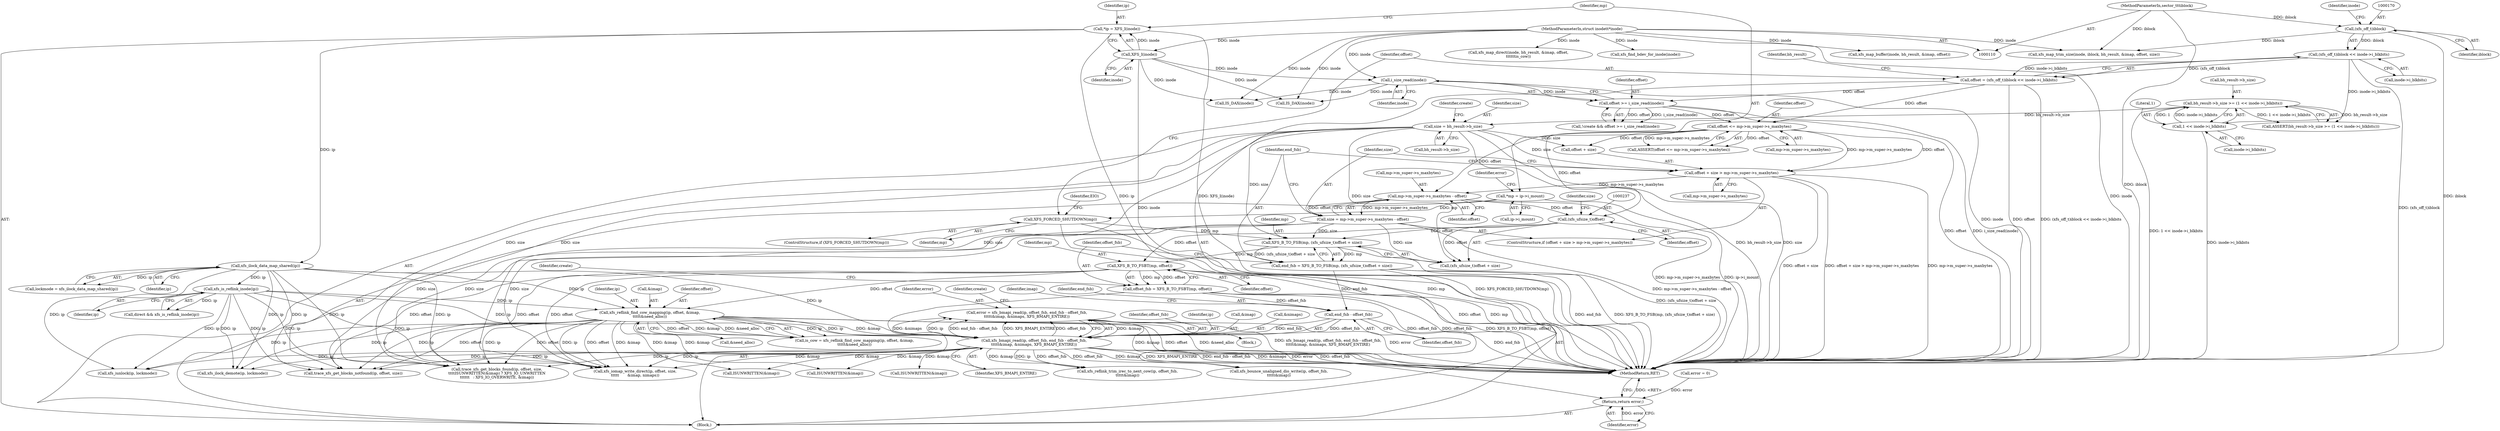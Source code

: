digraph "0_linux_04197b341f23b908193308b8d63d17ff23232598@API" {
"1000265" [label="(Call,error = xfs_bmapi_read(ip, offset_fsb, end_fsb - offset_fsb,\n\t\t\t\t\t&imap, &nimaps, XFS_BMAPI_ENTIRE))"];
"1000267" [label="(Call,xfs_bmapi_read(ip, offset_fsb, end_fsb - offset_fsb,\n\t\t\t\t\t&imap, &nimaps, XFS_BMAPI_ENTIRE))"];
"1000250" [label="(Call,xfs_is_reflink_inode(ip))"];
"1000202" [label="(Call,xfs_ilock_data_map_shared(ip))"];
"1000119" [label="(Call,*ip = XFS_I(inode))"];
"1000121" [label="(Call,XFS_I(inode))"];
"1000111" [label="(MethodParameterIn,struct inode\t\t*inode)"];
"1000254" [label="(Call,xfs_reflink_find_cow_mapping(ip, offset, &imap,\n\t\t\t\t\t&need_alloc))"];
"1000242" [label="(Call,XFS_B_TO_FSBT(mp, offset))"];
"1000233" [label="(Call,XFS_B_TO_FSB(mp, (xfs_ufsize_t)offset + size))"];
"1000161" [label="(Call,XFS_FORCED_SHUTDOWN(mp))"];
"1000124" [label="(Call,*mp = ip->i_mount)"];
"1000236" [label="(Call,(xfs_ufsize_t)offset)"];
"1000224" [label="(Call,mp->m_super->s_maxbytes - offset)"];
"1000213" [label="(Call,offset + size > mp->m_super->s_maxbytes)"];
"1000205" [label="(Call,offset <= mp->m_super->s_maxbytes)"];
"1000194" [label="(Call,offset >= i_size_read(inode))"];
"1000166" [label="(Call,offset = (xfs_off_t)iblock << inode->i_blkbits)"];
"1000168" [label="(Call,(xfs_off_t)iblock << inode->i_blkbits)"];
"1000169" [label="(Call,(xfs_off_t)iblock)"];
"1000112" [label="(MethodParameterIn,sector_t\t\tiblock)"];
"1000196" [label="(Call,i_size_read(inode))"];
"1000185" [label="(Call,size = bh_result->b_size)"];
"1000176" [label="(Call,bh_result->b_size >= (1 << inode->i_blkbits))"];
"1000180" [label="(Call,1 << inode->i_blkbits)"];
"1000222" [label="(Call,size = mp->m_super->s_maxbytes - offset)"];
"1000270" [label="(Call,end_fsb - offset_fsb)"];
"1000231" [label="(Call,end_fsb = XFS_B_TO_FSB(mp, (xfs_ufsize_t)offset + size))"];
"1000240" [label="(Call,offset_fsb = XFS_B_TO_FSBT(mp, offset))"];
"1000507" [label="(Return,return error;)"];
"1000251" [label="(Identifier,ip)"];
"1000331" [label="(Call,IS_DAX(inode))"];
"1000230" [label="(Identifier,offset)"];
"1000374" [label="(Call,trace_xfs_get_blocks_found(ip, offset, size,\n\t\t\t\tISUNWRITTEN(&imap) ? XFS_IO_UNWRITTEN\n\t\t\t\t\t\t   : XFS_IO_OVERWRITE, &imap))"];
"1000391" [label="(Call,trace_xfs_get_blocks_notfound(ip, offset, size))"];
"1000124" [label="(Call,*mp = ip->i_mount)"];
"1000171" [label="(Identifier,iblock)"];
"1000232" [label="(Identifier,end_fsb)"];
"1000222" [label="(Call,size = mp->m_super->s_maxbytes - offset)"];
"1000478" [label="(Call,xfs_map_direct(inode, bh_result, &imap, offset,\n\t\t\t\t\t\tis_cow))"];
"1000256" [label="(Identifier,offset)"];
"1000191" [label="(Call,!create && offset >= i_size_read(inode))"];
"1000267" [label="(Call,xfs_bmapi_read(ip, offset_fsb, end_fsb - offset_fsb,\n\t\t\t\t\t&imap, &nimaps, XFS_BMAPI_ENTIRE))"];
"1000206" [label="(Identifier,offset)"];
"1000186" [label="(Identifier,size)"];
"1000274" [label="(Identifier,imap)"];
"1000125" [label="(Identifier,mp)"];
"1000252" [label="(Call,is_cow = xfs_reflink_find_cow_mapping(ip, offset, &imap,\n\t\t\t\t\t&need_alloc))"];
"1000202" [label="(Call,xfs_ilock_data_map_shared(ip))"];
"1000214" [label="(Call,offset + size)"];
"1000346" [label="(Call,xfs_iomap_write_direct(ip, offset, size,\n\t\t\t\t\t       &imap, nimaps))"];
"1000176" [label="(Call,bh_result->b_size >= (1 << inode->i_blkbits))"];
"1000172" [label="(Call,inode->i_blkbits)"];
"1000122" [label="(Identifier,inode)"];
"1000167" [label="(Identifier,offset)"];
"1000266" [label="(Identifier,error)"];
"1000241" [label="(Identifier,offset_fsb)"];
"1000196" [label="(Call,i_size_read(inode))"];
"1000234" [label="(Identifier,mp)"];
"1000168" [label="(Call,(xfs_off_t)iblock << inode->i_blkbits)"];
"1000236" [label="(Call,(xfs_ufsize_t)offset)"];
"1000177" [label="(Call,bh_result->b_size)"];
"1000195" [label="(Identifier,offset)"];
"1000194" [label="(Call,offset >= i_size_read(inode))"];
"1000231" [label="(Call,end_fsb = XFS_B_TO_FSB(mp, (xfs_ufsize_t)offset + size))"];
"1000239" [label="(Identifier,size)"];
"1000161" [label="(Call,XFS_FORCED_SHUTDOWN(mp))"];
"1000270" [label="(Call,end_fsb - offset_fsb)"];
"1000408" [label="(Call,xfs_map_trim_size(inode, iblock, bh_result, &imap, offset, size))"];
"1000126" [label="(Call,ip->i_mount)"];
"1000197" [label="(Identifier,inode)"];
"1000213" [label="(Call,offset + size > mp->m_super->s_maxbytes)"];
"1000265" [label="(Call,error = xfs_bmapi_read(ip, offset_fsb, end_fsb - offset_fsb,\n\t\t\t\t\t&imap, &nimaps, XFS_BMAPI_ENTIRE))"];
"1000255" [label="(Identifier,ip)"];
"1000187" [label="(Call,bh_result->b_size)"];
"1000204" [label="(Call,ASSERT(offset <= mp->m_super->s_maxbytes))"];
"1000119" [label="(Call,*ip = XFS_I(inode))"];
"1000489" [label="(Call,xfs_find_bdev_for_inode(inode))"];
"1000248" [label="(Call,direct && xfs_is_reflink_inode(ip))"];
"1000275" [label="(Call,&nimaps)"];
"1000162" [label="(Identifier,mp)"];
"1000165" [label="(Identifier,EIO)"];
"1000455" [label="(Call,xfs_map_buffer(inode, bh_result, &imap, offset))"];
"1000269" [label="(Identifier,offset_fsb)"];
"1000240" [label="(Call,offset_fsb = XFS_B_TO_FSBT(mp, offset))"];
"1000212" [label="(ControlStructure,if (offset + size > mp->m_super->s_maxbytes))"];
"1000121" [label="(Call,XFS_I(inode))"];
"1000333" [label="(Call,ISUNWRITTEN(&imap))"];
"1000160" [label="(ControlStructure,if (XFS_FORCED_SHUTDOWN(mp)))"];
"1000120" [label="(Identifier,ip)"];
"1000224" [label="(Call,mp->m_super->s_maxbytes - offset)"];
"1000185" [label="(Call,size = bh_result->b_size)"];
"1000112" [label="(MethodParameterIn,sector_t\t\tiblock)"];
"1000181" [label="(Literal,1)"];
"1000379" [label="(Call,ISUNWRITTEN(&imap))"];
"1000244" [label="(Identifier,offset)"];
"1000225" [label="(Call,mp->m_super->s_maxbytes)"];
"1000298" [label="(Call,ISUNWRITTEN(&imap))"];
"1000233" [label="(Call,XFS_B_TO_FSB(mp, (xfs_ufsize_t)offset + size))"];
"1000207" [label="(Call,mp->m_super->s_maxbytes)"];
"1000169" [label="(Call,(xfs_off_t)iblock)"];
"1000277" [label="(Identifier,XFS_BMAPI_ENTIRE)"];
"1000446" [label="(Call,xfs_bounce_unaligned_dio_write(ip, offset_fsb,\n\t\t\t\t\t&imap))"];
"1000271" [label="(Identifier,end_fsb)"];
"1000504" [label="(Call,xfs_iunlock(ip, lockmode))"];
"1000235" [label="(Call,(xfs_ufsize_t)offset + size)"];
"1000166" [label="(Call,offset = (xfs_off_t)iblock << inode->i_blkbits)"];
"1000398" [label="(Call,IS_DAX(inode))"];
"1000193" [label="(Identifier,create)"];
"1000272" [label="(Identifier,offset_fsb)"];
"1000268" [label="(Identifier,ip)"];
"1000238" [label="(Identifier,offset)"];
"1000341" [label="(Call,xfs_ilock_demote(ip, lockmode))"];
"1000175" [label="(Call,ASSERT(bh_result->b_size >= (1 << inode->i_blkbits)))"];
"1000132" [label="(Call,error = 0)"];
"1000259" [label="(Call,&need_alloc)"];
"1000257" [label="(Call,&imap)"];
"1000250" [label="(Call,xfs_is_reflink_inode(ip))"];
"1000242" [label="(Call,XFS_B_TO_FSBT(mp, offset))"];
"1000200" [label="(Call,lockmode = xfs_ilock_data_map_shared(ip))"];
"1000508" [label="(Identifier,error)"];
"1000273" [label="(Call,&imap)"];
"1000301" [label="(Call,xfs_reflink_trim_irec_to_next_cow(ip, offset_fsb,\n\t\t\t\t\t&imap))"];
"1000178" [label="(Identifier,bh_result)"];
"1000264" [label="(Block,)"];
"1000223" [label="(Identifier,size)"];
"1000507" [label="(Return,return error;)"];
"1000180" [label="(Call,1 << inode->i_blkbits)"];
"1000205" [label="(Call,offset <= mp->m_super->s_maxbytes)"];
"1000280" [label="(Identifier,create)"];
"1000133" [label="(Identifier,error)"];
"1000203" [label="(Identifier,ip)"];
"1000117" [label="(Block,)"];
"1000243" [label="(Identifier,mp)"];
"1000509" [label="(MethodReturn,RET)"];
"1000254" [label="(Call,xfs_reflink_find_cow_mapping(ip, offset, &imap,\n\t\t\t\t\t&need_alloc))"];
"1000247" [label="(Identifier,create)"];
"1000173" [label="(Identifier,inode)"];
"1000111" [label="(MethodParameterIn,struct inode\t\t*inode)"];
"1000217" [label="(Call,mp->m_super->s_maxbytes)"];
"1000182" [label="(Call,inode->i_blkbits)"];
"1000265" -> "1000264"  [label="AST: "];
"1000265" -> "1000267"  [label="CFG: "];
"1000266" -> "1000265"  [label="AST: "];
"1000267" -> "1000265"  [label="AST: "];
"1000280" -> "1000265"  [label="CFG: "];
"1000265" -> "1000509"  [label="DDG: xfs_bmapi_read(ip, offset_fsb, end_fsb - offset_fsb,\n\t\t\t\t\t&imap, &nimaps, XFS_BMAPI_ENTIRE)"];
"1000265" -> "1000509"  [label="DDG: error"];
"1000267" -> "1000265"  [label="DDG: &imap"];
"1000267" -> "1000265"  [label="DDG: &nimaps"];
"1000267" -> "1000265"  [label="DDG: ip"];
"1000267" -> "1000265"  [label="DDG: end_fsb - offset_fsb"];
"1000267" -> "1000265"  [label="DDG: XFS_BMAPI_ENTIRE"];
"1000267" -> "1000265"  [label="DDG: offset_fsb"];
"1000265" -> "1000507"  [label="DDG: error"];
"1000267" -> "1000277"  [label="CFG: "];
"1000268" -> "1000267"  [label="AST: "];
"1000269" -> "1000267"  [label="AST: "];
"1000270" -> "1000267"  [label="AST: "];
"1000273" -> "1000267"  [label="AST: "];
"1000275" -> "1000267"  [label="AST: "];
"1000277" -> "1000267"  [label="AST: "];
"1000267" -> "1000509"  [label="DDG: &nimaps"];
"1000267" -> "1000509"  [label="DDG: offset_fsb"];
"1000267" -> "1000509"  [label="DDG: &imap"];
"1000267" -> "1000509"  [label="DDG: XFS_BMAPI_ENTIRE"];
"1000267" -> "1000509"  [label="DDG: end_fsb - offset_fsb"];
"1000250" -> "1000267"  [label="DDG: ip"];
"1000254" -> "1000267"  [label="DDG: ip"];
"1000254" -> "1000267"  [label="DDG: &imap"];
"1000202" -> "1000267"  [label="DDG: ip"];
"1000270" -> "1000267"  [label="DDG: offset_fsb"];
"1000270" -> "1000267"  [label="DDG: end_fsb"];
"1000267" -> "1000298"  [label="DDG: &imap"];
"1000267" -> "1000301"  [label="DDG: ip"];
"1000267" -> "1000301"  [label="DDG: offset_fsb"];
"1000267" -> "1000301"  [label="DDG: &imap"];
"1000267" -> "1000333"  [label="DDG: &imap"];
"1000267" -> "1000341"  [label="DDG: ip"];
"1000267" -> "1000346"  [label="DDG: ip"];
"1000267" -> "1000346"  [label="DDG: &imap"];
"1000267" -> "1000374"  [label="DDG: ip"];
"1000267" -> "1000379"  [label="DDG: &imap"];
"1000267" -> "1000391"  [label="DDG: ip"];
"1000267" -> "1000446"  [label="DDG: offset_fsb"];
"1000267" -> "1000504"  [label="DDG: ip"];
"1000250" -> "1000248"  [label="AST: "];
"1000250" -> "1000251"  [label="CFG: "];
"1000251" -> "1000250"  [label="AST: "];
"1000248" -> "1000250"  [label="CFG: "];
"1000250" -> "1000248"  [label="DDG: ip"];
"1000202" -> "1000250"  [label="DDG: ip"];
"1000250" -> "1000254"  [label="DDG: ip"];
"1000250" -> "1000341"  [label="DDG: ip"];
"1000250" -> "1000346"  [label="DDG: ip"];
"1000250" -> "1000374"  [label="DDG: ip"];
"1000250" -> "1000391"  [label="DDG: ip"];
"1000250" -> "1000504"  [label="DDG: ip"];
"1000202" -> "1000200"  [label="AST: "];
"1000202" -> "1000203"  [label="CFG: "];
"1000203" -> "1000202"  [label="AST: "];
"1000200" -> "1000202"  [label="CFG: "];
"1000202" -> "1000200"  [label="DDG: ip"];
"1000119" -> "1000202"  [label="DDG: ip"];
"1000202" -> "1000254"  [label="DDG: ip"];
"1000202" -> "1000341"  [label="DDG: ip"];
"1000202" -> "1000346"  [label="DDG: ip"];
"1000202" -> "1000374"  [label="DDG: ip"];
"1000202" -> "1000391"  [label="DDG: ip"];
"1000202" -> "1000504"  [label="DDG: ip"];
"1000119" -> "1000117"  [label="AST: "];
"1000119" -> "1000121"  [label="CFG: "];
"1000120" -> "1000119"  [label="AST: "];
"1000121" -> "1000119"  [label="AST: "];
"1000125" -> "1000119"  [label="CFG: "];
"1000119" -> "1000509"  [label="DDG: XFS_I(inode)"];
"1000119" -> "1000509"  [label="DDG: ip"];
"1000121" -> "1000119"  [label="DDG: inode"];
"1000121" -> "1000122"  [label="CFG: "];
"1000122" -> "1000121"  [label="AST: "];
"1000121" -> "1000509"  [label="DDG: inode"];
"1000111" -> "1000121"  [label="DDG: inode"];
"1000121" -> "1000196"  [label="DDG: inode"];
"1000121" -> "1000331"  [label="DDG: inode"];
"1000121" -> "1000398"  [label="DDG: inode"];
"1000111" -> "1000110"  [label="AST: "];
"1000111" -> "1000509"  [label="DDG: inode"];
"1000111" -> "1000196"  [label="DDG: inode"];
"1000111" -> "1000331"  [label="DDG: inode"];
"1000111" -> "1000398"  [label="DDG: inode"];
"1000111" -> "1000408"  [label="DDG: inode"];
"1000111" -> "1000455"  [label="DDG: inode"];
"1000111" -> "1000478"  [label="DDG: inode"];
"1000111" -> "1000489"  [label="DDG: inode"];
"1000254" -> "1000252"  [label="AST: "];
"1000254" -> "1000259"  [label="CFG: "];
"1000255" -> "1000254"  [label="AST: "];
"1000256" -> "1000254"  [label="AST: "];
"1000257" -> "1000254"  [label="AST: "];
"1000259" -> "1000254"  [label="AST: "];
"1000252" -> "1000254"  [label="CFG: "];
"1000254" -> "1000509"  [label="DDG: &need_alloc"];
"1000254" -> "1000509"  [label="DDG: &imap"];
"1000254" -> "1000509"  [label="DDG: offset"];
"1000254" -> "1000252"  [label="DDG: ip"];
"1000254" -> "1000252"  [label="DDG: offset"];
"1000254" -> "1000252"  [label="DDG: &imap"];
"1000254" -> "1000252"  [label="DDG: &need_alloc"];
"1000242" -> "1000254"  [label="DDG: offset"];
"1000254" -> "1000333"  [label="DDG: &imap"];
"1000254" -> "1000341"  [label="DDG: ip"];
"1000254" -> "1000346"  [label="DDG: ip"];
"1000254" -> "1000346"  [label="DDG: offset"];
"1000254" -> "1000346"  [label="DDG: &imap"];
"1000254" -> "1000374"  [label="DDG: ip"];
"1000254" -> "1000374"  [label="DDG: offset"];
"1000254" -> "1000379"  [label="DDG: &imap"];
"1000254" -> "1000391"  [label="DDG: ip"];
"1000254" -> "1000391"  [label="DDG: offset"];
"1000254" -> "1000504"  [label="DDG: ip"];
"1000242" -> "1000240"  [label="AST: "];
"1000242" -> "1000244"  [label="CFG: "];
"1000243" -> "1000242"  [label="AST: "];
"1000244" -> "1000242"  [label="AST: "];
"1000240" -> "1000242"  [label="CFG: "];
"1000242" -> "1000509"  [label="DDG: offset"];
"1000242" -> "1000509"  [label="DDG: mp"];
"1000242" -> "1000240"  [label="DDG: mp"];
"1000242" -> "1000240"  [label="DDG: offset"];
"1000233" -> "1000242"  [label="DDG: mp"];
"1000236" -> "1000242"  [label="DDG: offset"];
"1000242" -> "1000346"  [label="DDG: offset"];
"1000242" -> "1000374"  [label="DDG: offset"];
"1000242" -> "1000391"  [label="DDG: offset"];
"1000233" -> "1000231"  [label="AST: "];
"1000233" -> "1000235"  [label="CFG: "];
"1000234" -> "1000233"  [label="AST: "];
"1000235" -> "1000233"  [label="AST: "];
"1000231" -> "1000233"  [label="CFG: "];
"1000233" -> "1000509"  [label="DDG: (xfs_ufsize_t)offset + size"];
"1000233" -> "1000231"  [label="DDG: mp"];
"1000233" -> "1000231"  [label="DDG: (xfs_ufsize_t)offset + size"];
"1000161" -> "1000233"  [label="DDG: mp"];
"1000236" -> "1000233"  [label="DDG: offset"];
"1000222" -> "1000233"  [label="DDG: size"];
"1000185" -> "1000233"  [label="DDG: size"];
"1000161" -> "1000160"  [label="AST: "];
"1000161" -> "1000162"  [label="CFG: "];
"1000162" -> "1000161"  [label="AST: "];
"1000165" -> "1000161"  [label="CFG: "];
"1000167" -> "1000161"  [label="CFG: "];
"1000161" -> "1000509"  [label="DDG: mp"];
"1000161" -> "1000509"  [label="DDG: XFS_FORCED_SHUTDOWN(mp)"];
"1000124" -> "1000161"  [label="DDG: mp"];
"1000124" -> "1000117"  [label="AST: "];
"1000124" -> "1000126"  [label="CFG: "];
"1000125" -> "1000124"  [label="AST: "];
"1000126" -> "1000124"  [label="AST: "];
"1000133" -> "1000124"  [label="CFG: "];
"1000124" -> "1000509"  [label="DDG: ip->i_mount"];
"1000236" -> "1000235"  [label="AST: "];
"1000236" -> "1000238"  [label="CFG: "];
"1000237" -> "1000236"  [label="AST: "];
"1000238" -> "1000236"  [label="AST: "];
"1000239" -> "1000236"  [label="CFG: "];
"1000236" -> "1000235"  [label="DDG: offset"];
"1000224" -> "1000236"  [label="DDG: offset"];
"1000205" -> "1000236"  [label="DDG: offset"];
"1000224" -> "1000222"  [label="AST: "];
"1000224" -> "1000230"  [label="CFG: "];
"1000225" -> "1000224"  [label="AST: "];
"1000230" -> "1000224"  [label="AST: "];
"1000222" -> "1000224"  [label="CFG: "];
"1000224" -> "1000509"  [label="DDG: mp->m_super->s_maxbytes"];
"1000224" -> "1000222"  [label="DDG: mp->m_super->s_maxbytes"];
"1000224" -> "1000222"  [label="DDG: offset"];
"1000213" -> "1000224"  [label="DDG: mp->m_super->s_maxbytes"];
"1000205" -> "1000224"  [label="DDG: offset"];
"1000213" -> "1000212"  [label="AST: "];
"1000213" -> "1000217"  [label="CFG: "];
"1000214" -> "1000213"  [label="AST: "];
"1000217" -> "1000213"  [label="AST: "];
"1000223" -> "1000213"  [label="CFG: "];
"1000232" -> "1000213"  [label="CFG: "];
"1000213" -> "1000509"  [label="DDG: mp->m_super->s_maxbytes"];
"1000213" -> "1000509"  [label="DDG: offset + size"];
"1000213" -> "1000509"  [label="DDG: offset + size > mp->m_super->s_maxbytes"];
"1000205" -> "1000213"  [label="DDG: offset"];
"1000205" -> "1000213"  [label="DDG: mp->m_super->s_maxbytes"];
"1000185" -> "1000213"  [label="DDG: size"];
"1000205" -> "1000204"  [label="AST: "];
"1000205" -> "1000207"  [label="CFG: "];
"1000206" -> "1000205"  [label="AST: "];
"1000207" -> "1000205"  [label="AST: "];
"1000204" -> "1000205"  [label="CFG: "];
"1000205" -> "1000204"  [label="DDG: offset"];
"1000205" -> "1000204"  [label="DDG: mp->m_super->s_maxbytes"];
"1000194" -> "1000205"  [label="DDG: offset"];
"1000166" -> "1000205"  [label="DDG: offset"];
"1000205" -> "1000214"  [label="DDG: offset"];
"1000194" -> "1000191"  [label="AST: "];
"1000194" -> "1000196"  [label="CFG: "];
"1000195" -> "1000194"  [label="AST: "];
"1000196" -> "1000194"  [label="AST: "];
"1000191" -> "1000194"  [label="CFG: "];
"1000194" -> "1000509"  [label="DDG: offset"];
"1000194" -> "1000509"  [label="DDG: i_size_read(inode)"];
"1000194" -> "1000191"  [label="DDG: offset"];
"1000194" -> "1000191"  [label="DDG: i_size_read(inode)"];
"1000166" -> "1000194"  [label="DDG: offset"];
"1000196" -> "1000194"  [label="DDG: inode"];
"1000166" -> "1000117"  [label="AST: "];
"1000166" -> "1000168"  [label="CFG: "];
"1000167" -> "1000166"  [label="AST: "];
"1000168" -> "1000166"  [label="AST: "];
"1000178" -> "1000166"  [label="CFG: "];
"1000166" -> "1000509"  [label="DDG: (xfs_off_t)iblock << inode->i_blkbits"];
"1000166" -> "1000509"  [label="DDG: offset"];
"1000168" -> "1000166"  [label="DDG: (xfs_off_t)iblock"];
"1000168" -> "1000166"  [label="DDG: inode->i_blkbits"];
"1000168" -> "1000172"  [label="CFG: "];
"1000169" -> "1000168"  [label="AST: "];
"1000172" -> "1000168"  [label="AST: "];
"1000168" -> "1000509"  [label="DDG: (xfs_off_t)iblock"];
"1000169" -> "1000168"  [label="DDG: iblock"];
"1000168" -> "1000180"  [label="DDG: inode->i_blkbits"];
"1000169" -> "1000171"  [label="CFG: "];
"1000170" -> "1000169"  [label="AST: "];
"1000171" -> "1000169"  [label="AST: "];
"1000173" -> "1000169"  [label="CFG: "];
"1000169" -> "1000509"  [label="DDG: iblock"];
"1000112" -> "1000169"  [label="DDG: iblock"];
"1000169" -> "1000408"  [label="DDG: iblock"];
"1000112" -> "1000110"  [label="AST: "];
"1000112" -> "1000509"  [label="DDG: iblock"];
"1000112" -> "1000408"  [label="DDG: iblock"];
"1000196" -> "1000197"  [label="CFG: "];
"1000197" -> "1000196"  [label="AST: "];
"1000196" -> "1000509"  [label="DDG: inode"];
"1000196" -> "1000331"  [label="DDG: inode"];
"1000196" -> "1000398"  [label="DDG: inode"];
"1000185" -> "1000117"  [label="AST: "];
"1000185" -> "1000187"  [label="CFG: "];
"1000186" -> "1000185"  [label="AST: "];
"1000187" -> "1000185"  [label="AST: "];
"1000193" -> "1000185"  [label="CFG: "];
"1000185" -> "1000509"  [label="DDG: size"];
"1000185" -> "1000509"  [label="DDG: bh_result->b_size"];
"1000176" -> "1000185"  [label="DDG: bh_result->b_size"];
"1000185" -> "1000214"  [label="DDG: size"];
"1000185" -> "1000235"  [label="DDG: size"];
"1000185" -> "1000346"  [label="DDG: size"];
"1000185" -> "1000374"  [label="DDG: size"];
"1000185" -> "1000391"  [label="DDG: size"];
"1000176" -> "1000175"  [label="AST: "];
"1000176" -> "1000180"  [label="CFG: "];
"1000177" -> "1000176"  [label="AST: "];
"1000180" -> "1000176"  [label="AST: "];
"1000175" -> "1000176"  [label="CFG: "];
"1000176" -> "1000509"  [label="DDG: 1 << inode->i_blkbits"];
"1000176" -> "1000175"  [label="DDG: bh_result->b_size"];
"1000176" -> "1000175"  [label="DDG: 1 << inode->i_blkbits"];
"1000180" -> "1000176"  [label="DDG: 1"];
"1000180" -> "1000176"  [label="DDG: inode->i_blkbits"];
"1000180" -> "1000182"  [label="CFG: "];
"1000181" -> "1000180"  [label="AST: "];
"1000182" -> "1000180"  [label="AST: "];
"1000180" -> "1000509"  [label="DDG: inode->i_blkbits"];
"1000222" -> "1000212"  [label="AST: "];
"1000223" -> "1000222"  [label="AST: "];
"1000232" -> "1000222"  [label="CFG: "];
"1000222" -> "1000509"  [label="DDG: mp->m_super->s_maxbytes - offset"];
"1000222" -> "1000235"  [label="DDG: size"];
"1000222" -> "1000346"  [label="DDG: size"];
"1000222" -> "1000374"  [label="DDG: size"];
"1000222" -> "1000391"  [label="DDG: size"];
"1000270" -> "1000272"  [label="CFG: "];
"1000271" -> "1000270"  [label="AST: "];
"1000272" -> "1000270"  [label="AST: "];
"1000274" -> "1000270"  [label="CFG: "];
"1000270" -> "1000509"  [label="DDG: end_fsb"];
"1000231" -> "1000270"  [label="DDG: end_fsb"];
"1000240" -> "1000270"  [label="DDG: offset_fsb"];
"1000231" -> "1000117"  [label="AST: "];
"1000232" -> "1000231"  [label="AST: "];
"1000241" -> "1000231"  [label="CFG: "];
"1000231" -> "1000509"  [label="DDG: XFS_B_TO_FSB(mp, (xfs_ufsize_t)offset + size)"];
"1000231" -> "1000509"  [label="DDG: end_fsb"];
"1000240" -> "1000117"  [label="AST: "];
"1000241" -> "1000240"  [label="AST: "];
"1000247" -> "1000240"  [label="CFG: "];
"1000240" -> "1000509"  [label="DDG: XFS_B_TO_FSBT(mp, offset)"];
"1000240" -> "1000509"  [label="DDG: offset_fsb"];
"1000240" -> "1000446"  [label="DDG: offset_fsb"];
"1000507" -> "1000117"  [label="AST: "];
"1000507" -> "1000508"  [label="CFG: "];
"1000508" -> "1000507"  [label="AST: "];
"1000509" -> "1000507"  [label="CFG: "];
"1000507" -> "1000509"  [label="DDG: <RET>"];
"1000508" -> "1000507"  [label="DDG: error"];
"1000132" -> "1000507"  [label="DDG: error"];
}
